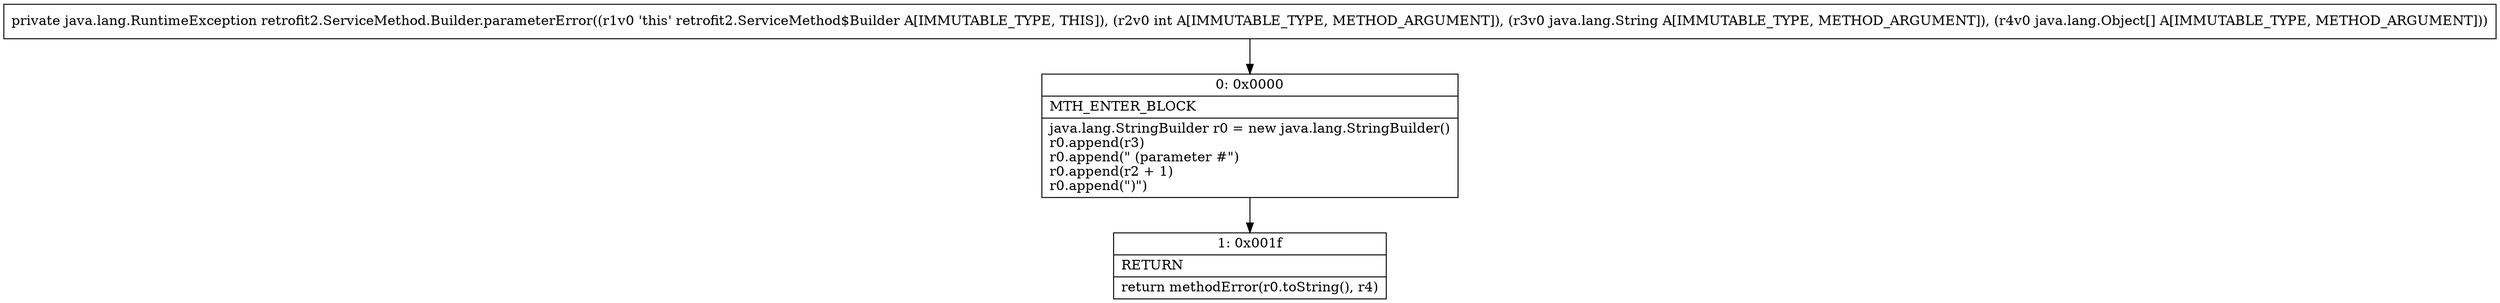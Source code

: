 digraph "CFG forretrofit2.ServiceMethod.Builder.parameterError(ILjava\/lang\/String;[Ljava\/lang\/Object;)Ljava\/lang\/RuntimeException;" {
Node_0 [shape=record,label="{0\:\ 0x0000|MTH_ENTER_BLOCK\l|java.lang.StringBuilder r0 = new java.lang.StringBuilder()\lr0.append(r3)\lr0.append(\" (parameter #\")\lr0.append(r2 + 1)\lr0.append(\")\")\l}"];
Node_1 [shape=record,label="{1\:\ 0x001f|RETURN\l|return methodError(r0.toString(), r4)\l}"];
MethodNode[shape=record,label="{private java.lang.RuntimeException retrofit2.ServiceMethod.Builder.parameterError((r1v0 'this' retrofit2.ServiceMethod$Builder A[IMMUTABLE_TYPE, THIS]), (r2v0 int A[IMMUTABLE_TYPE, METHOD_ARGUMENT]), (r3v0 java.lang.String A[IMMUTABLE_TYPE, METHOD_ARGUMENT]), (r4v0 java.lang.Object[] A[IMMUTABLE_TYPE, METHOD_ARGUMENT])) }"];
MethodNode -> Node_0;
Node_0 -> Node_1;
}

